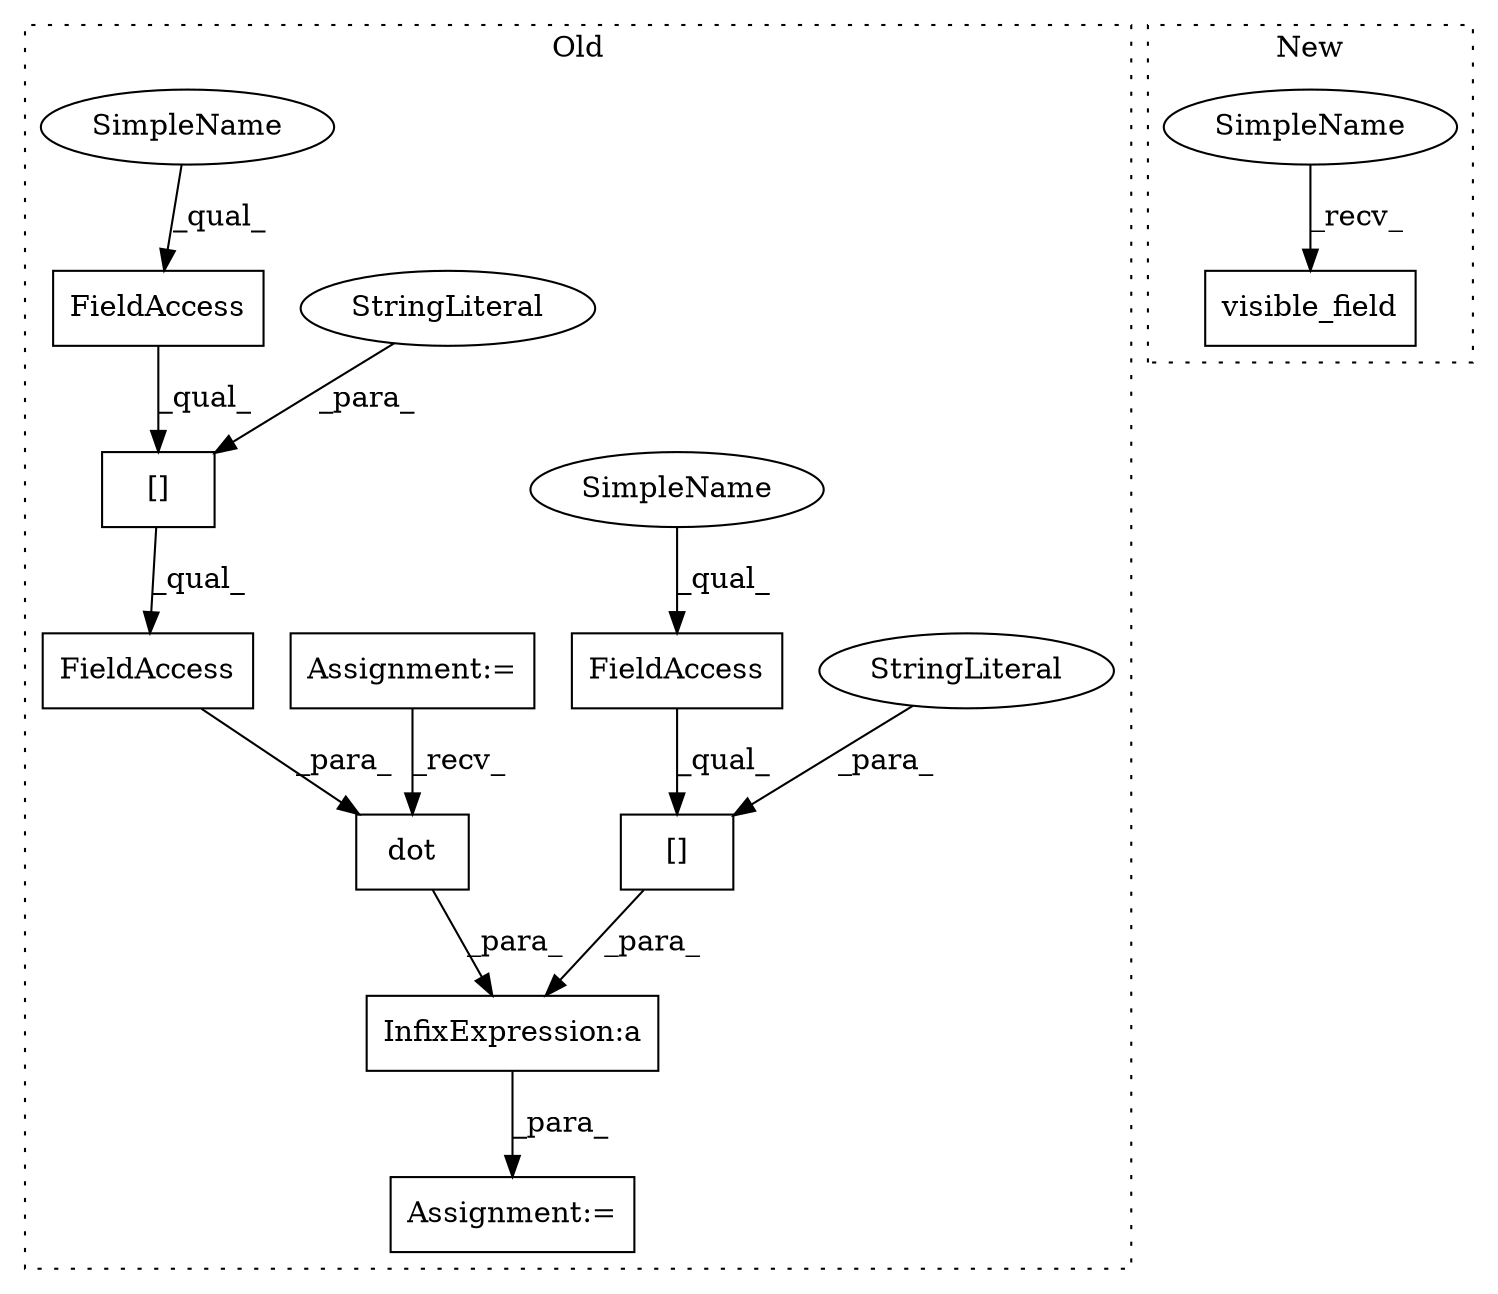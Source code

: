 digraph G {
subgraph cluster0 {
1 [label="[]" a="2" s="4743,4769" l="12,1" shape="box"];
3 [label="InfixExpression:a" a="27" s="4770" l="3" shape="box"];
4 [label="FieldAccess" a="22" s="4743" l="11" shape="box"];
5 [label="FieldAccess" a="22" s="4790" l="11" shape="box"];
6 [label="[]" a="2" s="4790,4811" l="12,1" shape="box"];
7 [label="FieldAccess" a="22" s="4790" l="24" shape="box"];
8 [label="dot" a="32" s="4779,4814" l="4,1" shape="box"];
9 [label="Assignment:=" a="7" s="4725" l="5" shape="box"];
10 [label="StringLiteral" a="45" s="4802" l="9" shape="ellipse"];
11 [label="StringLiteral" a="45" s="4755" l="14" shape="ellipse"];
12 [label="Assignment:=" a="7" s="4741" l="1" shape="box"];
13 [label="SimpleName" a="42" s="4743" l="4" shape="ellipse"];
14 [label="SimpleName" a="42" s="4790" l="4" shape="ellipse"];
label = "Old";
style="dotted";
}
subgraph cluster1 {
2 [label="visible_field" a="32" s="4259,4279" l="14,1" shape="box"];
15 [label="SimpleName" a="42" s="4254" l="4" shape="ellipse"];
label = "New";
style="dotted";
}
1 -> 3 [label="_para_"];
3 -> 12 [label="_para_"];
4 -> 1 [label="_qual_"];
5 -> 6 [label="_qual_"];
6 -> 7 [label="_qual_"];
7 -> 8 [label="_para_"];
8 -> 3 [label="_para_"];
9 -> 8 [label="_recv_"];
10 -> 6 [label="_para_"];
11 -> 1 [label="_para_"];
13 -> 4 [label="_qual_"];
14 -> 5 [label="_qual_"];
15 -> 2 [label="_recv_"];
}